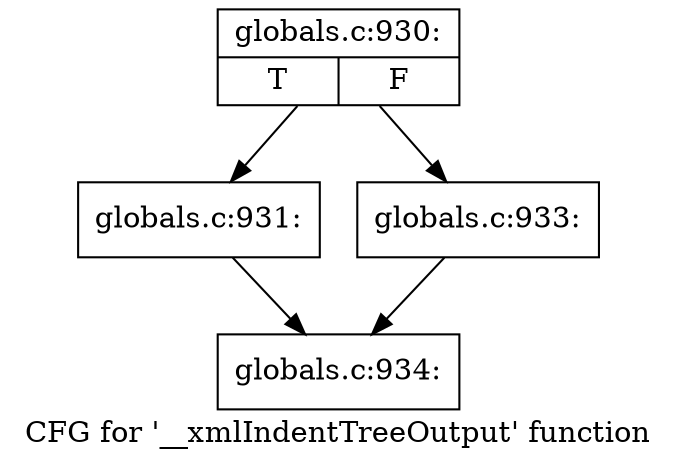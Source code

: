 digraph "CFG for '__xmlIndentTreeOutput' function" {
	label="CFG for '__xmlIndentTreeOutput' function";

	Node0x5624fdaf00f0 [shape=record,label="{globals.c:930:|{<s0>T|<s1>F}}"];
	Node0x5624fdaf00f0 -> Node0x5624fdb49d50;
	Node0x5624fdaf00f0 -> Node0x5624fdb49df0;
	Node0x5624fdb49d50 [shape=record,label="{globals.c:931:}"];
	Node0x5624fdb49d50 -> Node0x5624fdb48b80;
	Node0x5624fdb49df0 [shape=record,label="{globals.c:933:}"];
	Node0x5624fdb49df0 -> Node0x5624fdb48b80;
	Node0x5624fdb48b80 [shape=record,label="{globals.c:934:}"];
}
